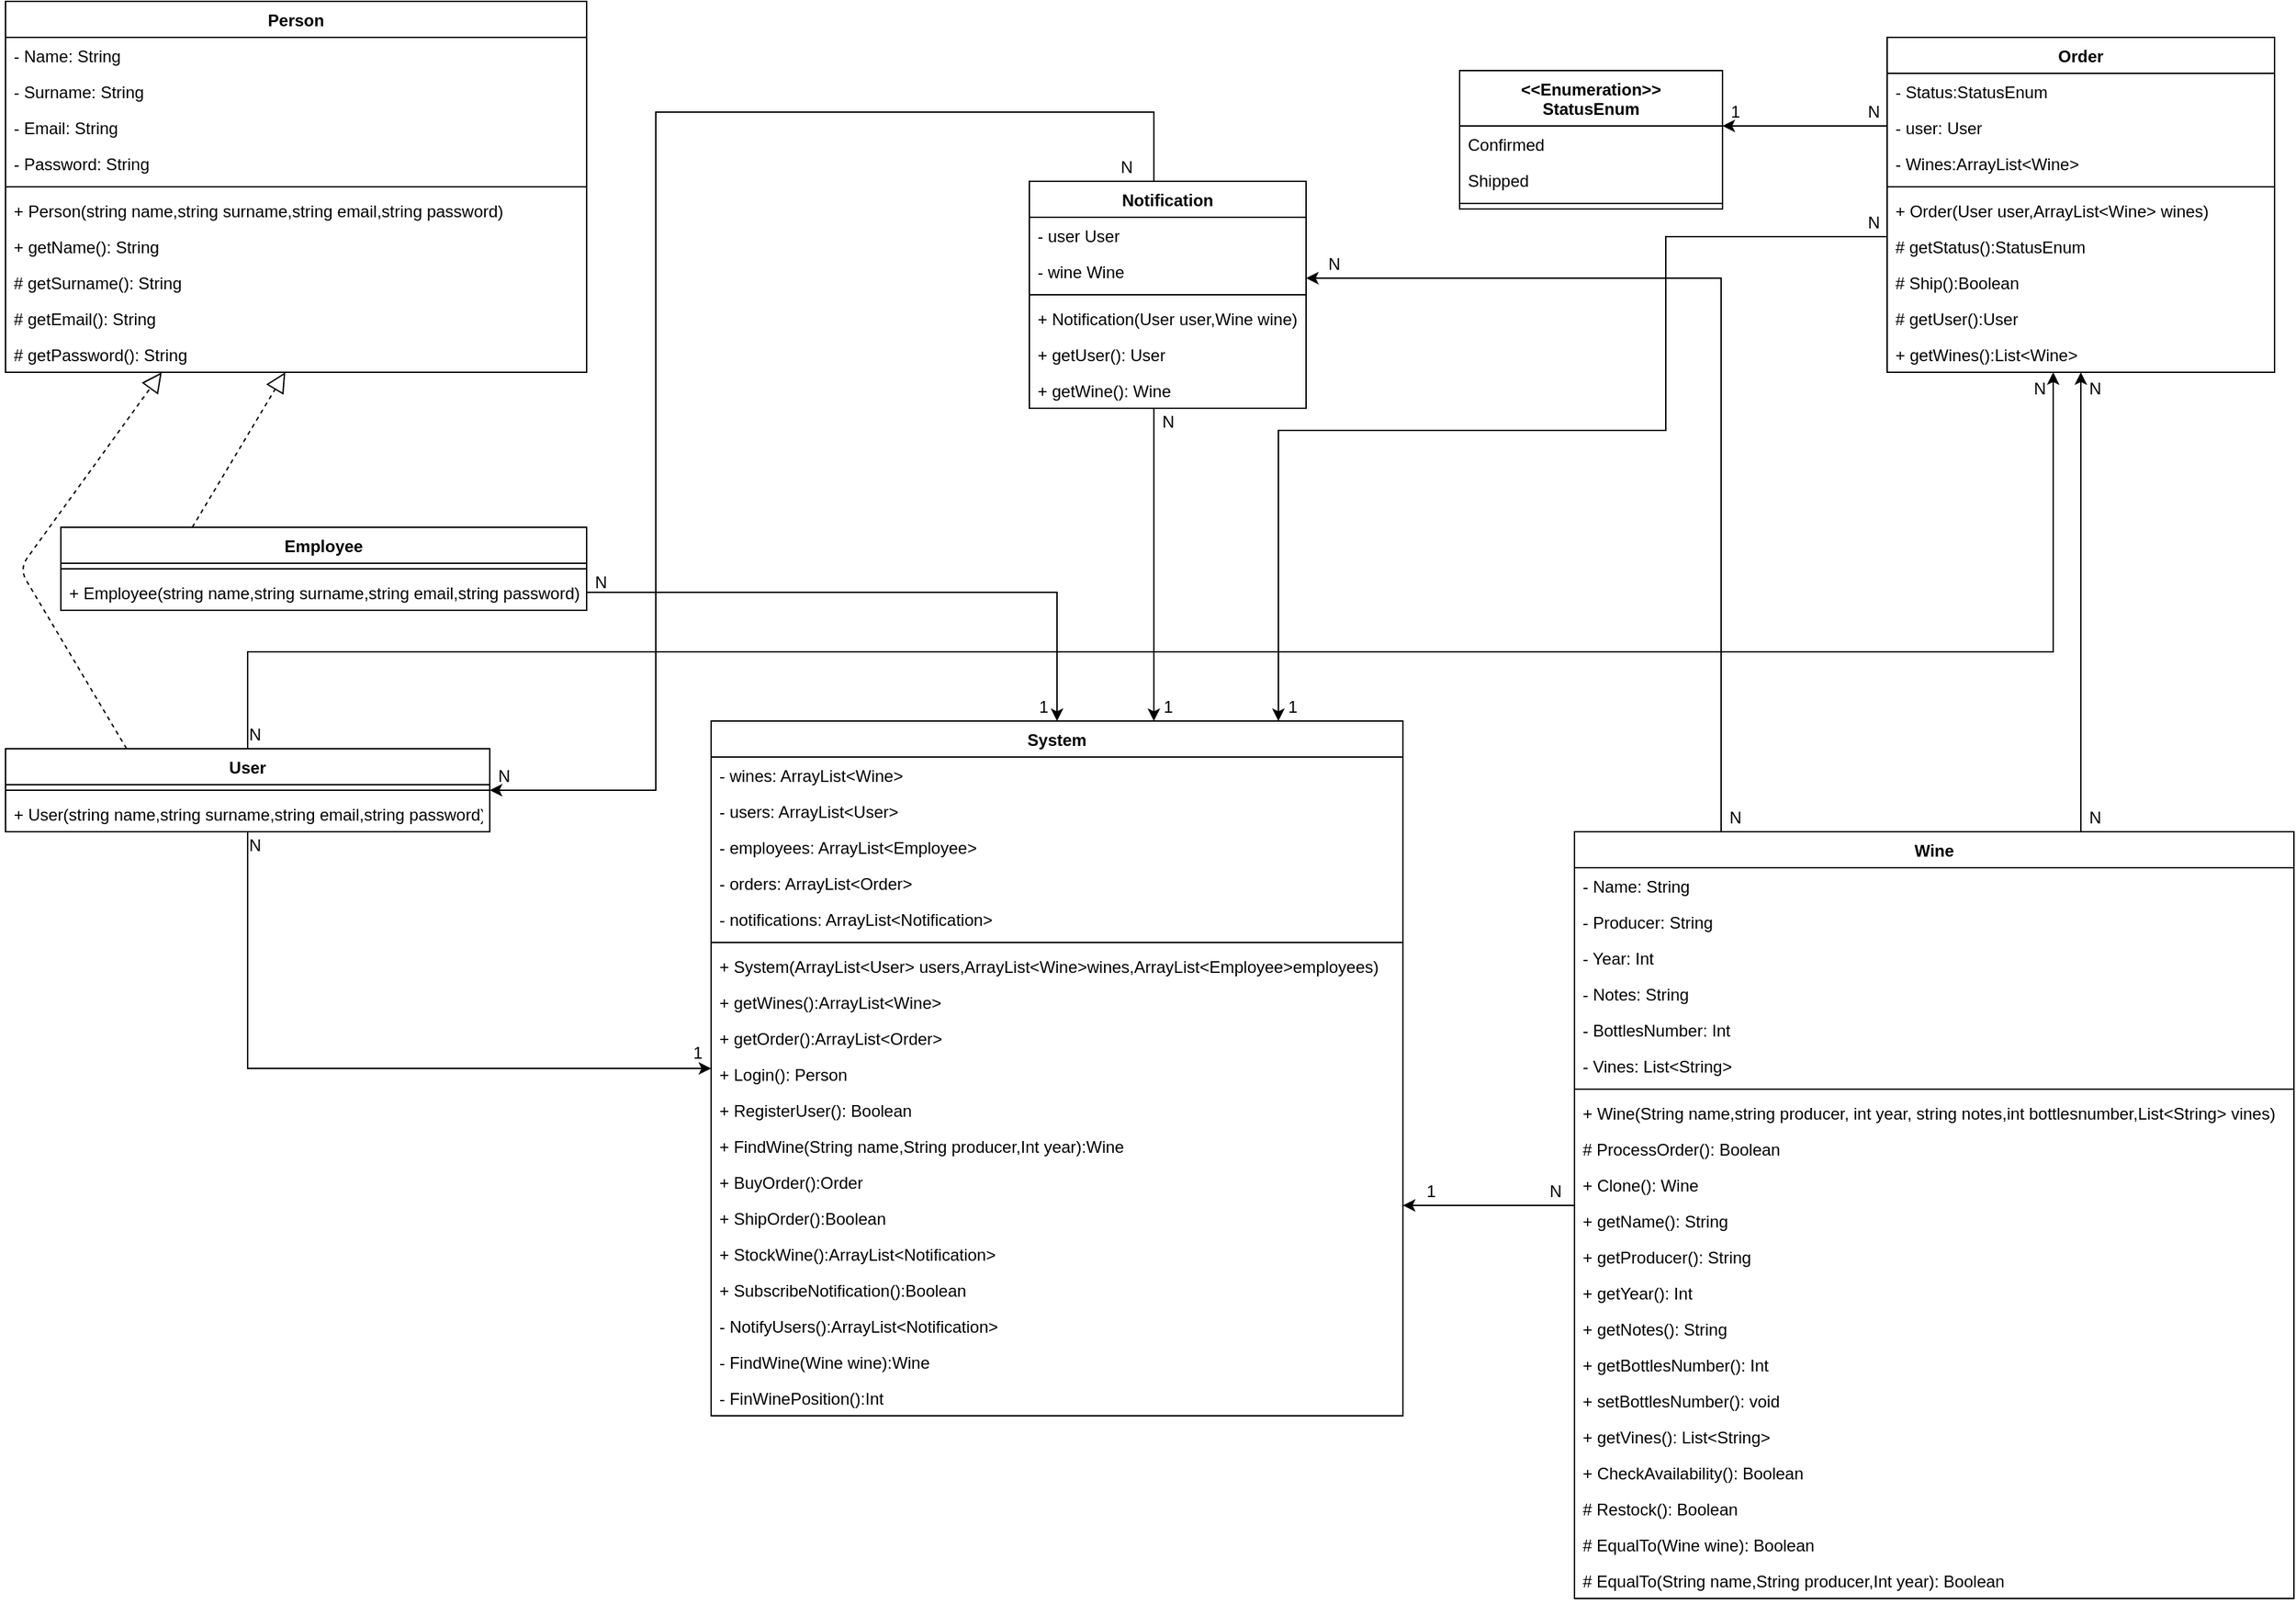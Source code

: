 <mxfile version="13.9.6" type="device"><diagram id="54xvhn4StIAnLU3MbYhx" name="Page-1"><mxGraphModel dx="2489" dy="705" grid="1" gridSize="10" guides="1" tooltips="1" connect="1" arrows="1" fold="1" page="1" pageScale="1" pageWidth="827" pageHeight="1169" math="0" shadow="0"><root><mxCell id="0"/><mxCell id="1" parent="0"/><mxCell id="JAXb-ejdpv2gTEnfXzWr-1" value="Person" style="swimlane;fontStyle=1;align=center;verticalAlign=top;childLayout=stackLayout;horizontal=1;startSize=26;horizontalStack=0;resizeParent=1;resizeParentMax=0;resizeLast=0;collapsible=1;marginBottom=0;" parent="1" vertex="1"><mxGeometry width="420" height="268" as="geometry"><mxRectangle width="70" height="26" as="alternateBounds"/></mxGeometry></mxCell><mxCell id="JAXb-ejdpv2gTEnfXzWr-2" value="- Name: String&#10;" style="text;strokeColor=none;fillColor=none;align=left;verticalAlign=top;spacingLeft=4;spacingRight=4;overflow=hidden;rotatable=0;points=[[0,0.5],[1,0.5]];portConstraint=eastwest;" parent="JAXb-ejdpv2gTEnfXzWr-1" vertex="1"><mxGeometry y="26" width="420" height="26" as="geometry"/></mxCell><mxCell id="JAXb-ejdpv2gTEnfXzWr-5" value="- Surname: String&#10;" style="text;strokeColor=none;fillColor=none;align=left;verticalAlign=top;spacingLeft=4;spacingRight=4;overflow=hidden;rotatable=0;points=[[0,0.5],[1,0.5]];portConstraint=eastwest;" parent="JAXb-ejdpv2gTEnfXzWr-1" vertex="1"><mxGeometry y="52" width="420" height="26" as="geometry"/></mxCell><mxCell id="JAXb-ejdpv2gTEnfXzWr-6" value="- Email: String&#10;" style="text;strokeColor=none;fillColor=none;align=left;verticalAlign=top;spacingLeft=4;spacingRight=4;overflow=hidden;rotatable=0;points=[[0,0.5],[1,0.5]];portConstraint=eastwest;" parent="JAXb-ejdpv2gTEnfXzWr-1" vertex="1"><mxGeometry y="78" width="420" height="26" as="geometry"/></mxCell><mxCell id="JAXb-ejdpv2gTEnfXzWr-7" value="- Password: String&#10;" style="text;strokeColor=none;fillColor=none;align=left;verticalAlign=top;spacingLeft=4;spacingRight=4;overflow=hidden;rotatable=0;points=[[0,0.5],[1,0.5]];portConstraint=eastwest;" parent="JAXb-ejdpv2gTEnfXzWr-1" vertex="1"><mxGeometry y="104" width="420" height="26" as="geometry"/></mxCell><mxCell id="JAXb-ejdpv2gTEnfXzWr-3" value="" style="line;strokeWidth=1;fillColor=none;align=left;verticalAlign=middle;spacingTop=-1;spacingLeft=3;spacingRight=3;rotatable=0;labelPosition=right;points=[];portConstraint=eastwest;" parent="JAXb-ejdpv2gTEnfXzWr-1" vertex="1"><mxGeometry y="130" width="420" height="8" as="geometry"/></mxCell><mxCell id="JAXb-ejdpv2gTEnfXzWr-4" value="+ Person(string name,string surname,string email,string password)" style="text;strokeColor=none;fillColor=none;align=left;verticalAlign=top;spacingLeft=4;spacingRight=4;overflow=hidden;rotatable=0;points=[[0,0.5],[1,0.5]];portConstraint=eastwest;" parent="JAXb-ejdpv2gTEnfXzWr-1" vertex="1"><mxGeometry y="138" width="420" height="26" as="geometry"/></mxCell><mxCell id="JAXb-ejdpv2gTEnfXzWr-9" value="+ getName(): String" style="text;strokeColor=none;fillColor=none;align=left;verticalAlign=top;spacingLeft=4;spacingRight=4;overflow=hidden;rotatable=0;points=[[0,0.5],[1,0.5]];portConstraint=eastwest;" parent="JAXb-ejdpv2gTEnfXzWr-1" vertex="1"><mxGeometry y="164" width="420" height="26" as="geometry"/></mxCell><mxCell id="JAXb-ejdpv2gTEnfXzWr-10" value="# getSurname(): String" style="text;strokeColor=none;fillColor=none;align=left;verticalAlign=top;spacingLeft=4;spacingRight=4;overflow=hidden;rotatable=0;points=[[0,0.5],[1,0.5]];portConstraint=eastwest;" parent="JAXb-ejdpv2gTEnfXzWr-1" vertex="1"><mxGeometry y="190" width="420" height="26" as="geometry"/></mxCell><mxCell id="JAXb-ejdpv2gTEnfXzWr-11" value="# getEmail(): String" style="text;strokeColor=none;fillColor=none;align=left;verticalAlign=top;spacingLeft=4;spacingRight=4;overflow=hidden;rotatable=0;points=[[0,0.5],[1,0.5]];portConstraint=eastwest;" parent="JAXb-ejdpv2gTEnfXzWr-1" vertex="1"><mxGeometry y="216" width="420" height="26" as="geometry"/></mxCell><mxCell id="JAXb-ejdpv2gTEnfXzWr-12" value="# getPassword(): String" style="text;strokeColor=none;fillColor=none;align=left;verticalAlign=top;spacingLeft=4;spacingRight=4;overflow=hidden;rotatable=0;points=[[0,0.5],[1,0.5]];portConstraint=eastwest;" parent="JAXb-ejdpv2gTEnfXzWr-1" vertex="1"><mxGeometry y="242" width="420" height="26" as="geometry"/></mxCell><mxCell id="JAXb-ejdpv2gTEnfXzWr-108" style="edgeStyle=orthogonalEdgeStyle;rounded=0;orthogonalLoop=1;jettySize=auto;html=1;" parent="1" source="JAXb-ejdpv2gTEnfXzWr-13" target="JAXb-ejdpv2gTEnfXzWr-83" edge="1"><mxGeometry relative="1" as="geometry"><Array as="points"><mxPoint x="175" y="470"/><mxPoint x="1480" y="470"/></Array></mxGeometry></mxCell><mxCell id="JAXb-ejdpv2gTEnfXzWr-19" value="Employee" style="swimlane;fontStyle=1;align=center;verticalAlign=top;childLayout=stackLayout;horizontal=1;startSize=26;horizontalStack=0;resizeParent=1;resizeParentMax=0;resizeLast=0;collapsible=1;marginBottom=0;" parent="1" vertex="1"><mxGeometry x="40" y="380" width="380" height="60" as="geometry"><mxRectangle y="260" width="90" height="26" as="alternateBounds"/></mxGeometry></mxCell><mxCell id="JAXb-ejdpv2gTEnfXzWr-21" value="" style="line;strokeWidth=1;fillColor=none;align=left;verticalAlign=middle;spacingTop=-1;spacingLeft=3;spacingRight=3;rotatable=0;labelPosition=right;points=[];portConstraint=eastwest;" parent="JAXb-ejdpv2gTEnfXzWr-19" vertex="1"><mxGeometry y="26" width="380" height="8" as="geometry"/></mxCell><mxCell id="JAXb-ejdpv2gTEnfXzWr-22" value="+ Employee(string name,string surname,string email,string password)" style="text;strokeColor=none;fillColor=none;align=left;verticalAlign=top;spacingLeft=4;spacingRight=4;overflow=hidden;rotatable=0;points=[[0,0.5],[1,0.5]];portConstraint=eastwest;" parent="JAXb-ejdpv2gTEnfXzWr-19" vertex="1"><mxGeometry y="34" width="380" height="26" as="geometry"/></mxCell><mxCell id="JAXb-ejdpv2gTEnfXzWr-100" style="edgeStyle=orthogonalEdgeStyle;rounded=0;orthogonalLoop=1;jettySize=auto;html=1;" parent="1" source="JAXb-ejdpv2gTEnfXzWr-25" target="JAXb-ejdpv2gTEnfXzWr-54" edge="1"><mxGeometry relative="1" as="geometry"><Array as="points"><mxPoint x="1030" y="870"/><mxPoint x="1030" y="870"/></Array></mxGeometry></mxCell><mxCell id="JAXb-ejdpv2gTEnfXzWr-110" style="edgeStyle=orthogonalEdgeStyle;rounded=0;orthogonalLoop=1;jettySize=auto;html=1;" parent="1" source="JAXb-ejdpv2gTEnfXzWr-25" target="JAXb-ejdpv2gTEnfXzWr-83" edge="1"><mxGeometry relative="1" as="geometry"><Array as="points"><mxPoint x="1500" y="550"/><mxPoint x="1500" y="550"/></Array></mxGeometry></mxCell><mxCell id="YywUX1AhmekSa7lv36sm-1" style="edgeStyle=orthogonalEdgeStyle;rounded=0;orthogonalLoop=1;jettySize=auto;html=1;" edge="1" parent="1" source="JAXb-ejdpv2gTEnfXzWr-25" target="JAXb-ejdpv2gTEnfXzWr-47"><mxGeometry relative="1" as="geometry"><Array as="points"><mxPoint x="1240" y="200"/></Array></mxGeometry></mxCell><mxCell id="JAXb-ejdpv2gTEnfXzWr-25" value="Wine" style="swimlane;fontStyle=1;align=center;verticalAlign=top;childLayout=stackLayout;horizontal=1;startSize=26;horizontalStack=0;resizeParent=1;resizeParentMax=0;resizeLast=0;collapsible=1;marginBottom=0;" parent="1" vertex="1"><mxGeometry x="1134" y="600" width="520" height="554" as="geometry"><mxRectangle x="1450" y="620" width="60" height="26" as="alternateBounds"/></mxGeometry></mxCell><mxCell id="JAXb-ejdpv2gTEnfXzWr-29" value="- Name: String" style="text;strokeColor=none;fillColor=none;align=left;verticalAlign=top;spacingLeft=4;spacingRight=4;overflow=hidden;rotatable=0;points=[[0,0.5],[1,0.5]];portConstraint=eastwest;" parent="JAXb-ejdpv2gTEnfXzWr-25" vertex="1"><mxGeometry y="26" width="520" height="26" as="geometry"/></mxCell><mxCell id="JAXb-ejdpv2gTEnfXzWr-30" value="- Producer: String" style="text;strokeColor=none;fillColor=none;align=left;verticalAlign=top;spacingLeft=4;spacingRight=4;overflow=hidden;rotatable=0;points=[[0,0.5],[1,0.5]];portConstraint=eastwest;" parent="JAXb-ejdpv2gTEnfXzWr-25" vertex="1"><mxGeometry y="52" width="520" height="26" as="geometry"/></mxCell><mxCell id="JAXb-ejdpv2gTEnfXzWr-26" value="- Year: Int" style="text;strokeColor=none;fillColor=none;align=left;verticalAlign=top;spacingLeft=4;spacingRight=4;overflow=hidden;rotatable=0;points=[[0,0.5],[1,0.5]];portConstraint=eastwest;" parent="JAXb-ejdpv2gTEnfXzWr-25" vertex="1"><mxGeometry y="78" width="520" height="26" as="geometry"/></mxCell><mxCell id="JAXb-ejdpv2gTEnfXzWr-31" value="- Notes: String" style="text;strokeColor=none;fillColor=none;align=left;verticalAlign=top;spacingLeft=4;spacingRight=4;overflow=hidden;rotatable=0;points=[[0,0.5],[1,0.5]];portConstraint=eastwest;" parent="JAXb-ejdpv2gTEnfXzWr-25" vertex="1"><mxGeometry y="104" width="520" height="26" as="geometry"/></mxCell><mxCell id="JAXb-ejdpv2gTEnfXzWr-32" value="- BottlesNumber: Int" style="text;strokeColor=none;fillColor=none;align=left;verticalAlign=top;spacingLeft=4;spacingRight=4;overflow=hidden;rotatable=0;points=[[0,0.5],[1,0.5]];portConstraint=eastwest;" parent="JAXb-ejdpv2gTEnfXzWr-25" vertex="1"><mxGeometry y="130" width="520" height="26" as="geometry"/></mxCell><mxCell id="JAXb-ejdpv2gTEnfXzWr-33" value="- Vines: List&lt;String&gt;" style="text;strokeColor=none;fillColor=none;align=left;verticalAlign=top;spacingLeft=4;spacingRight=4;overflow=hidden;rotatable=0;points=[[0,0.5],[1,0.5]];portConstraint=eastwest;" parent="JAXb-ejdpv2gTEnfXzWr-25" vertex="1"><mxGeometry y="156" width="520" height="26" as="geometry"/></mxCell><mxCell id="JAXb-ejdpv2gTEnfXzWr-27" value="" style="line;strokeWidth=1;fillColor=none;align=left;verticalAlign=middle;spacingTop=-1;spacingLeft=3;spacingRight=3;rotatable=0;labelPosition=right;points=[];portConstraint=eastwest;" parent="JAXb-ejdpv2gTEnfXzWr-25" vertex="1"><mxGeometry y="182" width="520" height="8" as="geometry"/></mxCell><mxCell id="JAXb-ejdpv2gTEnfXzWr-28" value="+ Wine(String name,string producer, int year, string notes,int bottlesnumber,List&lt;String&gt; vines)" style="text;strokeColor=none;fillColor=none;align=left;verticalAlign=top;spacingLeft=4;spacingRight=4;overflow=hidden;rotatable=0;points=[[0,0.5],[1,0.5]];portConstraint=eastwest;" parent="JAXb-ejdpv2gTEnfXzWr-25" vertex="1"><mxGeometry y="190" width="520" height="26" as="geometry"/></mxCell><mxCell id="JAXb-ejdpv2gTEnfXzWr-34" value="# ProcessOrder(): Boolean&#10;" style="text;strokeColor=none;fillColor=none;align=left;verticalAlign=top;spacingLeft=4;spacingRight=4;overflow=hidden;rotatable=0;points=[[0,0.5],[1,0.5]];portConstraint=eastwest;" parent="JAXb-ejdpv2gTEnfXzWr-25" vertex="1"><mxGeometry y="216" width="520" height="26" as="geometry"/></mxCell><mxCell id="JAXb-ejdpv2gTEnfXzWr-35" value="+ Clone(): Wine" style="text;strokeColor=none;fillColor=none;align=left;verticalAlign=top;spacingLeft=4;spacingRight=4;overflow=hidden;rotatable=0;points=[[0,0.5],[1,0.5]];portConstraint=eastwest;" parent="JAXb-ejdpv2gTEnfXzWr-25" vertex="1"><mxGeometry y="242" width="520" height="26" as="geometry"/></mxCell><mxCell id="JAXb-ejdpv2gTEnfXzWr-36" value="+ getName(): String" style="text;strokeColor=none;fillColor=none;align=left;verticalAlign=top;spacingLeft=4;spacingRight=4;overflow=hidden;rotatable=0;points=[[0,0.5],[1,0.5]];portConstraint=eastwest;" parent="JAXb-ejdpv2gTEnfXzWr-25" vertex="1"><mxGeometry y="268" width="520" height="26" as="geometry"/></mxCell><mxCell id="JAXb-ejdpv2gTEnfXzWr-37" value="+ getProducer(): String" style="text;strokeColor=none;fillColor=none;align=left;verticalAlign=top;spacingLeft=4;spacingRight=4;overflow=hidden;rotatable=0;points=[[0,0.5],[1,0.5]];portConstraint=eastwest;" parent="JAXb-ejdpv2gTEnfXzWr-25" vertex="1"><mxGeometry y="294" width="520" height="26" as="geometry"/></mxCell><mxCell id="JAXb-ejdpv2gTEnfXzWr-38" value="+ getYear(): Int" style="text;strokeColor=none;fillColor=none;align=left;verticalAlign=top;spacingLeft=4;spacingRight=4;overflow=hidden;rotatable=0;points=[[0,0.5],[1,0.5]];portConstraint=eastwest;" parent="JAXb-ejdpv2gTEnfXzWr-25" vertex="1"><mxGeometry y="320" width="520" height="26" as="geometry"/></mxCell><mxCell id="JAXb-ejdpv2gTEnfXzWr-39" value="+ getNotes(): String" style="text;strokeColor=none;fillColor=none;align=left;verticalAlign=top;spacingLeft=4;spacingRight=4;overflow=hidden;rotatable=0;points=[[0,0.5],[1,0.5]];portConstraint=eastwest;" parent="JAXb-ejdpv2gTEnfXzWr-25" vertex="1"><mxGeometry y="346" width="520" height="26" as="geometry"/></mxCell><mxCell id="JAXb-ejdpv2gTEnfXzWr-40" value="+ getBottlesNumber(): Int" style="text;strokeColor=none;fillColor=none;align=left;verticalAlign=top;spacingLeft=4;spacingRight=4;overflow=hidden;rotatable=0;points=[[0,0.5],[1,0.5]];portConstraint=eastwest;" parent="JAXb-ejdpv2gTEnfXzWr-25" vertex="1"><mxGeometry y="372" width="520" height="26" as="geometry"/></mxCell><mxCell id="JAXb-ejdpv2gTEnfXzWr-41" value="+ setBottlesNumber(): void" style="text;strokeColor=none;fillColor=none;align=left;verticalAlign=top;spacingLeft=4;spacingRight=4;overflow=hidden;rotatable=0;points=[[0,0.5],[1,0.5]];portConstraint=eastwest;" parent="JAXb-ejdpv2gTEnfXzWr-25" vertex="1"><mxGeometry y="398" width="520" height="26" as="geometry"/></mxCell><mxCell id="JAXb-ejdpv2gTEnfXzWr-42" value="+ getVines(): List&lt;String&gt;" style="text;strokeColor=none;fillColor=none;align=left;verticalAlign=top;spacingLeft=4;spacingRight=4;overflow=hidden;rotatable=0;points=[[0,0.5],[1,0.5]];portConstraint=eastwest;" parent="JAXb-ejdpv2gTEnfXzWr-25" vertex="1"><mxGeometry y="424" width="520" height="26" as="geometry"/></mxCell><mxCell id="JAXb-ejdpv2gTEnfXzWr-43" value="+ CheckAvailability(): Boolean" style="text;strokeColor=none;fillColor=none;align=left;verticalAlign=top;spacingLeft=4;spacingRight=4;overflow=hidden;rotatable=0;points=[[0,0.5],[1,0.5]];portConstraint=eastwest;" parent="JAXb-ejdpv2gTEnfXzWr-25" vertex="1"><mxGeometry y="450" width="520" height="26" as="geometry"/></mxCell><mxCell id="JAXb-ejdpv2gTEnfXzWr-44" value="# Restock(): Boolean" style="text;strokeColor=none;fillColor=none;align=left;verticalAlign=top;spacingLeft=4;spacingRight=4;overflow=hidden;rotatable=0;points=[[0,0.5],[1,0.5]];portConstraint=eastwest;" parent="JAXb-ejdpv2gTEnfXzWr-25" vertex="1"><mxGeometry y="476" width="520" height="26" as="geometry"/></mxCell><mxCell id="JAXb-ejdpv2gTEnfXzWr-45" value="# EqualTo(Wine wine): Boolean" style="text;strokeColor=none;fillColor=none;align=left;verticalAlign=top;spacingLeft=4;spacingRight=4;overflow=hidden;rotatable=0;points=[[0,0.5],[1,0.5]];portConstraint=eastwest;" parent="JAXb-ejdpv2gTEnfXzWr-25" vertex="1"><mxGeometry y="502" width="520" height="26" as="geometry"/></mxCell><mxCell id="JAXb-ejdpv2gTEnfXzWr-46" value="# EqualTo(String name,String producer,Int year): Boolean" style="text;strokeColor=none;fillColor=none;align=left;verticalAlign=top;spacingLeft=4;spacingRight=4;overflow=hidden;rotatable=0;points=[[0,0.5],[1,0.5]];portConstraint=eastwest;" parent="JAXb-ejdpv2gTEnfXzWr-25" vertex="1"><mxGeometry y="528" width="520" height="26" as="geometry"/></mxCell><mxCell id="JAXb-ejdpv2gTEnfXzWr-101" style="edgeStyle=orthogonalEdgeStyle;rounded=0;orthogonalLoop=1;jettySize=auto;html=1;exitX=0.5;exitY=0;exitDx=0;exitDy=0;" parent="1" source="JAXb-ejdpv2gTEnfXzWr-47" target="JAXb-ejdpv2gTEnfXzWr-13" edge="1"><mxGeometry relative="1" as="geometry"><mxPoint x="110" y="460" as="targetPoint"/><Array as="points"><mxPoint x="830" y="130"/><mxPoint x="830" y="80"/><mxPoint x="470" y="80"/><mxPoint x="470" y="570"/></Array></mxGeometry></mxCell><mxCell id="JAXb-ejdpv2gTEnfXzWr-107" style="edgeStyle=orthogonalEdgeStyle;rounded=0;orthogonalLoop=1;jettySize=auto;html=1;" parent="1" source="JAXb-ejdpv2gTEnfXzWr-47" target="JAXb-ejdpv2gTEnfXzWr-54" edge="1"><mxGeometry relative="1" as="geometry"><Array as="points"><mxPoint x="830" y="350"/><mxPoint x="830" y="350"/></Array></mxGeometry></mxCell><mxCell id="JAXb-ejdpv2gTEnfXzWr-47" value="Notification" style="swimlane;fontStyle=1;align=center;verticalAlign=top;childLayout=stackLayout;horizontal=1;startSize=26;horizontalStack=0;resizeParent=1;resizeParentMax=0;resizeLast=0;collapsible=1;marginBottom=0;" parent="1" vertex="1"><mxGeometry x="740" y="130" width="200" height="164" as="geometry"><mxRectangle x="580" y="80" width="100" height="26" as="alternateBounds"/></mxGeometry></mxCell><mxCell id="JAXb-ejdpv2gTEnfXzWr-48" value="- user User" style="text;strokeColor=none;fillColor=none;align=left;verticalAlign=top;spacingLeft=4;spacingRight=4;overflow=hidden;rotatable=0;points=[[0,0.5],[1,0.5]];portConstraint=eastwest;" parent="JAXb-ejdpv2gTEnfXzWr-47" vertex="1"><mxGeometry y="26" width="200" height="26" as="geometry"/></mxCell><mxCell id="JAXb-ejdpv2gTEnfXzWr-51" value="- wine Wine" style="text;strokeColor=none;fillColor=none;align=left;verticalAlign=top;spacingLeft=4;spacingRight=4;overflow=hidden;rotatable=0;points=[[0,0.5],[1,0.5]];portConstraint=eastwest;" parent="JAXb-ejdpv2gTEnfXzWr-47" vertex="1"><mxGeometry y="52" width="200" height="26" as="geometry"/></mxCell><mxCell id="JAXb-ejdpv2gTEnfXzWr-49" value="" style="line;strokeWidth=1;fillColor=none;align=left;verticalAlign=middle;spacingTop=-1;spacingLeft=3;spacingRight=3;rotatable=0;labelPosition=right;points=[];portConstraint=eastwest;" parent="JAXb-ejdpv2gTEnfXzWr-47" vertex="1"><mxGeometry y="78" width="200" height="8" as="geometry"/></mxCell><mxCell id="JAXb-ejdpv2gTEnfXzWr-50" value="+ Notification(User user,Wine wine)" style="text;strokeColor=none;fillColor=none;align=left;verticalAlign=top;spacingLeft=4;spacingRight=4;overflow=hidden;rotatable=0;points=[[0,0.5],[1,0.5]];portConstraint=eastwest;" parent="JAXb-ejdpv2gTEnfXzWr-47" vertex="1"><mxGeometry y="86" width="200" height="26" as="geometry"/></mxCell><mxCell id="JAXb-ejdpv2gTEnfXzWr-52" value="+ getUser(): User" style="text;strokeColor=none;fillColor=none;align=left;verticalAlign=top;spacingLeft=4;spacingRight=4;overflow=hidden;rotatable=0;points=[[0,0.5],[1,0.5]];portConstraint=eastwest;" parent="JAXb-ejdpv2gTEnfXzWr-47" vertex="1"><mxGeometry y="112" width="200" height="26" as="geometry"/></mxCell><mxCell id="JAXb-ejdpv2gTEnfXzWr-53" value="+ getWine(): Wine" style="text;strokeColor=none;fillColor=none;align=left;verticalAlign=top;spacingLeft=4;spacingRight=4;overflow=hidden;rotatable=0;points=[[0,0.5],[1,0.5]];portConstraint=eastwest;" parent="JAXb-ejdpv2gTEnfXzWr-47" vertex="1"><mxGeometry y="138" width="200" height="26" as="geometry"/></mxCell><mxCell id="JAXb-ejdpv2gTEnfXzWr-54" value="System" style="swimlane;fontStyle=1;align=center;verticalAlign=top;childLayout=stackLayout;horizontal=1;startSize=26;horizontalStack=0;resizeParent=1;resizeParentMax=0;resizeLast=0;collapsible=1;marginBottom=0;" parent="1" vertex="1"><mxGeometry x="510" y="520" width="500" height="502" as="geometry"><mxRectangle x="640" y="440" width="80" height="26" as="alternateBounds"/></mxGeometry></mxCell><mxCell id="JAXb-ejdpv2gTEnfXzWr-55" value="- wines: ArrayList&lt;Wine&gt;" style="text;strokeColor=none;fillColor=none;align=left;verticalAlign=top;spacingLeft=4;spacingRight=4;overflow=hidden;rotatable=0;points=[[0,0.5],[1,0.5]];portConstraint=eastwest;" parent="JAXb-ejdpv2gTEnfXzWr-54" vertex="1"><mxGeometry y="26" width="500" height="26" as="geometry"/></mxCell><mxCell id="JAXb-ejdpv2gTEnfXzWr-68" value="- users: ArrayList&lt;User&gt;" style="text;strokeColor=none;fillColor=none;align=left;verticalAlign=top;spacingLeft=4;spacingRight=4;overflow=hidden;rotatable=0;points=[[0,0.5],[1,0.5]];portConstraint=eastwest;" parent="JAXb-ejdpv2gTEnfXzWr-54" vertex="1"><mxGeometry y="52" width="500" height="26" as="geometry"/></mxCell><mxCell id="JAXb-ejdpv2gTEnfXzWr-58" value="- employees: ArrayList&lt;Employee&gt;" style="text;strokeColor=none;fillColor=none;align=left;verticalAlign=top;spacingLeft=4;spacingRight=4;overflow=hidden;rotatable=0;points=[[0,0.5],[1,0.5]];portConstraint=eastwest;" parent="JAXb-ejdpv2gTEnfXzWr-54" vertex="1"><mxGeometry y="78" width="500" height="26" as="geometry"/></mxCell><mxCell id="JAXb-ejdpv2gTEnfXzWr-69" value="- orders: ArrayList&lt;Order&gt;" style="text;strokeColor=none;fillColor=none;align=left;verticalAlign=top;spacingLeft=4;spacingRight=4;overflow=hidden;rotatable=0;points=[[0,0.5],[1,0.5]];portConstraint=eastwest;" parent="JAXb-ejdpv2gTEnfXzWr-54" vertex="1"><mxGeometry y="104" width="500" height="26" as="geometry"/></mxCell><mxCell id="JAXb-ejdpv2gTEnfXzWr-70" value="- notifications: ArrayList&lt;Notification&gt;" style="text;strokeColor=none;fillColor=none;align=left;verticalAlign=top;spacingLeft=4;spacingRight=4;overflow=hidden;rotatable=0;points=[[0,0.5],[1,0.5]];portConstraint=eastwest;" parent="JAXb-ejdpv2gTEnfXzWr-54" vertex="1"><mxGeometry y="130" width="500" height="26" as="geometry"/></mxCell><mxCell id="JAXb-ejdpv2gTEnfXzWr-56" value="" style="line;strokeWidth=1;fillColor=none;align=left;verticalAlign=middle;spacingTop=-1;spacingLeft=3;spacingRight=3;rotatable=0;labelPosition=right;points=[];portConstraint=eastwest;" parent="JAXb-ejdpv2gTEnfXzWr-54" vertex="1"><mxGeometry y="156" width="500" height="8" as="geometry"/></mxCell><mxCell id="JAXb-ejdpv2gTEnfXzWr-57" value="+ System(ArrayList&lt;User&gt; users,ArrayList&lt;Wine&gt;wines,ArrayList&lt;Employee&gt;employees)" style="text;strokeColor=none;fillColor=none;align=left;verticalAlign=top;spacingLeft=4;spacingRight=4;overflow=hidden;rotatable=0;points=[[0,0.5],[1,0.5]];portConstraint=eastwest;" parent="JAXb-ejdpv2gTEnfXzWr-54" vertex="1"><mxGeometry y="164" width="500" height="26" as="geometry"/></mxCell><mxCell id="JAXb-ejdpv2gTEnfXzWr-71" value="+ getWines():ArrayList&lt;Wine&gt;" style="text;strokeColor=none;fillColor=none;align=left;verticalAlign=top;spacingLeft=4;spacingRight=4;overflow=hidden;rotatable=0;points=[[0,0.5],[1,0.5]];portConstraint=eastwest;" parent="JAXb-ejdpv2gTEnfXzWr-54" vertex="1"><mxGeometry y="190" width="500" height="26" as="geometry"/></mxCell><mxCell id="JAXb-ejdpv2gTEnfXzWr-72" value="+ getOrder():ArrayList&lt;Order&gt;" style="text;strokeColor=none;fillColor=none;align=left;verticalAlign=top;spacingLeft=4;spacingRight=4;overflow=hidden;rotatable=0;points=[[0,0.5],[1,0.5]];portConstraint=eastwest;" parent="JAXb-ejdpv2gTEnfXzWr-54" vertex="1"><mxGeometry y="216" width="500" height="26" as="geometry"/></mxCell><mxCell id="JAXb-ejdpv2gTEnfXzWr-73" value="+ Login(): Person" style="text;strokeColor=none;fillColor=none;align=left;verticalAlign=top;spacingLeft=4;spacingRight=4;overflow=hidden;rotatable=0;points=[[0,0.5],[1,0.5]];portConstraint=eastwest;" parent="JAXb-ejdpv2gTEnfXzWr-54" vertex="1"><mxGeometry y="242" width="500" height="26" as="geometry"/></mxCell><mxCell id="JAXb-ejdpv2gTEnfXzWr-74" value="+ RegisterUser(): Boolean" style="text;strokeColor=none;fillColor=none;align=left;verticalAlign=top;spacingLeft=4;spacingRight=4;overflow=hidden;rotatable=0;points=[[0,0.5],[1,0.5]];portConstraint=eastwest;" parent="JAXb-ejdpv2gTEnfXzWr-54" vertex="1"><mxGeometry y="268" width="500" height="26" as="geometry"/></mxCell><mxCell id="JAXb-ejdpv2gTEnfXzWr-75" value="+ FindWine(String name,String producer,Int year):Wine" style="text;strokeColor=none;fillColor=none;align=left;verticalAlign=top;spacingLeft=4;spacingRight=4;overflow=hidden;rotatable=0;points=[[0,0.5],[1,0.5]];portConstraint=eastwest;" parent="JAXb-ejdpv2gTEnfXzWr-54" vertex="1"><mxGeometry y="294" width="500" height="26" as="geometry"/></mxCell><mxCell id="JAXb-ejdpv2gTEnfXzWr-76" value="+ BuyOrder():Order" style="text;strokeColor=none;fillColor=none;align=left;verticalAlign=top;spacingLeft=4;spacingRight=4;overflow=hidden;rotatable=0;points=[[0,0.5],[1,0.5]];portConstraint=eastwest;" parent="JAXb-ejdpv2gTEnfXzWr-54" vertex="1"><mxGeometry y="320" width="500" height="26" as="geometry"/></mxCell><mxCell id="JAXb-ejdpv2gTEnfXzWr-77" value="+ ShipOrder():Boolean" style="text;strokeColor=none;fillColor=none;align=left;verticalAlign=top;spacingLeft=4;spacingRight=4;overflow=hidden;rotatable=0;points=[[0,0.5],[1,0.5]];portConstraint=eastwest;" parent="JAXb-ejdpv2gTEnfXzWr-54" vertex="1"><mxGeometry y="346" width="500" height="26" as="geometry"/></mxCell><mxCell id="JAXb-ejdpv2gTEnfXzWr-78" value="+ StockWine():ArrayList&lt;Notification&gt;" style="text;strokeColor=none;fillColor=none;align=left;verticalAlign=top;spacingLeft=4;spacingRight=4;overflow=hidden;rotatable=0;points=[[0,0.5],[1,0.5]];portConstraint=eastwest;" parent="JAXb-ejdpv2gTEnfXzWr-54" vertex="1"><mxGeometry y="372" width="500" height="26" as="geometry"/></mxCell><mxCell id="JAXb-ejdpv2gTEnfXzWr-79" value="+ SubscribeNotification():Boolean" style="text;strokeColor=none;fillColor=none;align=left;verticalAlign=top;spacingLeft=4;spacingRight=4;overflow=hidden;rotatable=0;points=[[0,0.5],[1,0.5]];portConstraint=eastwest;" parent="JAXb-ejdpv2gTEnfXzWr-54" vertex="1"><mxGeometry y="398" width="500" height="26" as="geometry"/></mxCell><mxCell id="JAXb-ejdpv2gTEnfXzWr-80" value="- NotifyUsers():ArrayList&lt;Notification&gt;" style="text;strokeColor=none;fillColor=none;align=left;verticalAlign=top;spacingLeft=4;spacingRight=4;overflow=hidden;rotatable=0;points=[[0,0.5],[1,0.5]];portConstraint=eastwest;" parent="JAXb-ejdpv2gTEnfXzWr-54" vertex="1"><mxGeometry y="424" width="500" height="26" as="geometry"/></mxCell><mxCell id="JAXb-ejdpv2gTEnfXzWr-81" value="- FindWine(Wine wine):Wine" style="text;strokeColor=none;fillColor=none;align=left;verticalAlign=top;spacingLeft=4;spacingRight=4;overflow=hidden;rotatable=0;points=[[0,0.5],[1,0.5]];portConstraint=eastwest;" parent="JAXb-ejdpv2gTEnfXzWr-54" vertex="1"><mxGeometry y="450" width="500" height="26" as="geometry"/></mxCell><mxCell id="JAXb-ejdpv2gTEnfXzWr-82" value="- FinWinePosition():Int" style="text;strokeColor=none;fillColor=none;align=left;verticalAlign=top;spacingLeft=4;spacingRight=4;overflow=hidden;rotatable=0;points=[[0,0.5],[1,0.5]];portConstraint=eastwest;" parent="JAXb-ejdpv2gTEnfXzWr-54" vertex="1"><mxGeometry y="476" width="500" height="26" as="geometry"/></mxCell><mxCell id="JAXb-ejdpv2gTEnfXzWr-59" value="&lt;&lt;Enumeration&gt;&gt;&#10;StatusEnum" style="swimlane;fontStyle=1;align=center;verticalAlign=top;childLayout=stackLayout;horizontal=1;startSize=40;horizontalStack=0;resizeParent=1;resizeParentMax=0;resizeLast=0;collapsible=1;marginBottom=0;" parent="1" vertex="1"><mxGeometry x="1051" y="50" width="190" height="100" as="geometry"><mxRectangle x="1140" y="360" width="130" height="40" as="alternateBounds"/></mxGeometry></mxCell><mxCell id="JAXb-ejdpv2gTEnfXzWr-62" value="Confirmed" style="text;strokeColor=none;fillColor=none;align=left;verticalAlign=top;spacingLeft=4;spacingRight=4;overflow=hidden;rotatable=0;points=[[0,0.5],[1,0.5]];portConstraint=eastwest;" parent="JAXb-ejdpv2gTEnfXzWr-59" vertex="1"><mxGeometry y="40" width="190" height="26" as="geometry"/></mxCell><mxCell id="JAXb-ejdpv2gTEnfXzWr-63" value="Shipped" style="text;strokeColor=none;fillColor=none;align=left;verticalAlign=top;spacingLeft=4;spacingRight=4;overflow=hidden;rotatable=0;points=[[0,0.5],[1,0.5]];portConstraint=eastwest;" parent="JAXb-ejdpv2gTEnfXzWr-59" vertex="1"><mxGeometry y="66" width="190" height="26" as="geometry"/></mxCell><mxCell id="JAXb-ejdpv2gTEnfXzWr-61" value="" style="line;strokeWidth=1;fillColor=none;align=left;verticalAlign=middle;spacingTop=-1;spacingLeft=3;spacingRight=3;rotatable=0;labelPosition=right;points=[];portConstraint=eastwest;" parent="JAXb-ejdpv2gTEnfXzWr-59" vertex="1"><mxGeometry y="92" width="190" height="8" as="geometry"/></mxCell><mxCell id="JAXb-ejdpv2gTEnfXzWr-106" style="edgeStyle=orthogonalEdgeStyle;rounded=0;orthogonalLoop=1;jettySize=auto;html=1;" parent="1" source="JAXb-ejdpv2gTEnfXzWr-83" target="JAXb-ejdpv2gTEnfXzWr-54" edge="1"><mxGeometry relative="1" as="geometry"><Array as="points"><mxPoint x="1200" y="170"/><mxPoint x="1200" y="310"/><mxPoint x="920" y="310"/></Array></mxGeometry></mxCell><mxCell id="JAXb-ejdpv2gTEnfXzWr-116" style="edgeStyle=orthogonalEdgeStyle;rounded=0;orthogonalLoop=1;jettySize=auto;html=1;" parent="1" source="JAXb-ejdpv2gTEnfXzWr-83" target="JAXb-ejdpv2gTEnfXzWr-59" edge="1"><mxGeometry relative="1" as="geometry"><Array as="points"><mxPoint x="1330" y="90"/><mxPoint x="1330" y="90"/></Array></mxGeometry></mxCell><mxCell id="JAXb-ejdpv2gTEnfXzWr-83" value="Order" style="swimlane;fontStyle=1;align=center;verticalAlign=top;childLayout=stackLayout;horizontal=1;startSize=26;horizontalStack=0;resizeParent=1;resizeParentMax=0;resizeLast=0;collapsible=1;marginBottom=0;" parent="1" vertex="1"><mxGeometry x="1360" y="26" width="280" height="242" as="geometry"><mxRectangle x="1440" y="26" width="70" height="26" as="alternateBounds"/></mxGeometry></mxCell><mxCell id="JAXb-ejdpv2gTEnfXzWr-84" value="- Status:StatusEnum" style="text;strokeColor=none;fillColor=none;align=left;verticalAlign=top;spacingLeft=4;spacingRight=4;overflow=hidden;rotatable=0;points=[[0,0.5],[1,0.5]];portConstraint=eastwest;" parent="JAXb-ejdpv2gTEnfXzWr-83" vertex="1"><mxGeometry y="26" width="280" height="26" as="geometry"/></mxCell><mxCell id="JAXb-ejdpv2gTEnfXzWr-87" value="- user: User" style="text;strokeColor=none;fillColor=none;align=left;verticalAlign=top;spacingLeft=4;spacingRight=4;overflow=hidden;rotatable=0;points=[[0,0.5],[1,0.5]];portConstraint=eastwest;" parent="JAXb-ejdpv2gTEnfXzWr-83" vertex="1"><mxGeometry y="52" width="280" height="26" as="geometry"/></mxCell><mxCell id="JAXb-ejdpv2gTEnfXzWr-88" value="- Wines:ArrayList&lt;Wine&gt;&#10;" style="text;strokeColor=none;fillColor=none;align=left;verticalAlign=top;spacingLeft=4;spacingRight=4;overflow=hidden;rotatable=0;points=[[0,0.5],[1,0.5]];portConstraint=eastwest;" parent="JAXb-ejdpv2gTEnfXzWr-83" vertex="1"><mxGeometry y="78" width="280" height="26" as="geometry"/></mxCell><mxCell id="JAXb-ejdpv2gTEnfXzWr-85" value="" style="line;strokeWidth=1;fillColor=none;align=left;verticalAlign=middle;spacingTop=-1;spacingLeft=3;spacingRight=3;rotatable=0;labelPosition=right;points=[];portConstraint=eastwest;" parent="JAXb-ejdpv2gTEnfXzWr-83" vertex="1"><mxGeometry y="104" width="280" height="8" as="geometry"/></mxCell><mxCell id="JAXb-ejdpv2gTEnfXzWr-86" value="+ Order(User user,ArrayList&lt;Wine&gt; wines)" style="text;strokeColor=none;fillColor=none;align=left;verticalAlign=top;spacingLeft=4;spacingRight=4;overflow=hidden;rotatable=0;points=[[0,0.5],[1,0.5]];portConstraint=eastwest;" parent="JAXb-ejdpv2gTEnfXzWr-83" vertex="1"><mxGeometry y="112" width="280" height="26" as="geometry"/></mxCell><mxCell id="JAXb-ejdpv2gTEnfXzWr-89" value="# getStatus():StatusEnum" style="text;strokeColor=none;fillColor=none;align=left;verticalAlign=top;spacingLeft=4;spacingRight=4;overflow=hidden;rotatable=0;points=[[0,0.5],[1,0.5]];portConstraint=eastwest;" parent="JAXb-ejdpv2gTEnfXzWr-83" vertex="1"><mxGeometry y="138" width="280" height="26" as="geometry"/></mxCell><mxCell id="JAXb-ejdpv2gTEnfXzWr-90" value="# Ship():Boolean" style="text;strokeColor=none;fillColor=none;align=left;verticalAlign=top;spacingLeft=4;spacingRight=4;overflow=hidden;rotatable=0;points=[[0,0.5],[1,0.5]];portConstraint=eastwest;" parent="JAXb-ejdpv2gTEnfXzWr-83" vertex="1"><mxGeometry y="164" width="280" height="26" as="geometry"/></mxCell><mxCell id="JAXb-ejdpv2gTEnfXzWr-91" value="# getUser():User" style="text;strokeColor=none;fillColor=none;align=left;verticalAlign=top;spacingLeft=4;spacingRight=4;overflow=hidden;rotatable=0;points=[[0,0.5],[1,0.5]];portConstraint=eastwest;" parent="JAXb-ejdpv2gTEnfXzWr-83" vertex="1"><mxGeometry y="190" width="280" height="26" as="geometry"/></mxCell><mxCell id="JAXb-ejdpv2gTEnfXzWr-92" value="+ getWines():List&lt;Wine&gt;" style="text;strokeColor=none;fillColor=none;align=left;verticalAlign=top;spacingLeft=4;spacingRight=4;overflow=hidden;rotatable=0;points=[[0,0.5],[1,0.5]];portConstraint=eastwest;" parent="JAXb-ejdpv2gTEnfXzWr-83" vertex="1"><mxGeometry y="216" width="280" height="26" as="geometry"/></mxCell><mxCell id="JAXb-ejdpv2gTEnfXzWr-115" style="edgeStyle=orthogonalEdgeStyle;rounded=0;orthogonalLoop=1;jettySize=auto;html=1;" parent="1" source="JAXb-ejdpv2gTEnfXzWr-13" target="JAXb-ejdpv2gTEnfXzWr-54" edge="1"><mxGeometry relative="1" as="geometry"><Array as="points"><mxPoint x="175" y="771"/></Array></mxGeometry></mxCell><mxCell id="JAXb-ejdpv2gTEnfXzWr-13" value="User" style="swimlane;fontStyle=1;align=center;verticalAlign=top;childLayout=stackLayout;horizontal=1;startSize=26;horizontalStack=0;resizeParent=1;resizeParentMax=0;resizeLast=0;collapsible=1;marginBottom=0;" parent="1" vertex="1"><mxGeometry y="540" width="350" height="60" as="geometry"><mxRectangle y="330" width="60" height="26" as="alternateBounds"/></mxGeometry></mxCell><mxCell id="JAXb-ejdpv2gTEnfXzWr-15" value="" style="line;strokeWidth=1;fillColor=none;align=left;verticalAlign=middle;spacingTop=-1;spacingLeft=3;spacingRight=3;rotatable=0;labelPosition=right;points=[];portConstraint=eastwest;" parent="JAXb-ejdpv2gTEnfXzWr-13" vertex="1"><mxGeometry y="26" width="350" height="8" as="geometry"/></mxCell><mxCell id="JAXb-ejdpv2gTEnfXzWr-16" value="+ User(string name,string surname,string email,string password)&#10;" style="text;strokeColor=none;fillColor=none;align=left;verticalAlign=top;spacingLeft=4;spacingRight=4;overflow=hidden;rotatable=0;points=[[0,0.5],[1,0.5]];portConstraint=eastwest;" parent="JAXb-ejdpv2gTEnfXzWr-13" vertex="1"><mxGeometry y="34" width="350" height="26" as="geometry"/></mxCell><mxCell id="JAXb-ejdpv2gTEnfXzWr-114" style="edgeStyle=orthogonalEdgeStyle;rounded=0;orthogonalLoop=1;jettySize=auto;html=1;" parent="1" source="JAXb-ejdpv2gTEnfXzWr-22" target="JAXb-ejdpv2gTEnfXzWr-54" edge="1"><mxGeometry relative="1" as="geometry"/></mxCell><mxCell id="JAXb-ejdpv2gTEnfXzWr-117" value="N" style="text;html=1;align=center;verticalAlign=middle;resizable=0;points=[];autosize=1;" parent="1" vertex="1"><mxGeometry x="420" y="410" width="20" height="20" as="geometry"/></mxCell><mxCell id="JAXb-ejdpv2gTEnfXzWr-118" value="1" style="text;html=1;align=center;verticalAlign=middle;resizable=0;points=[];autosize=1;" parent="1" vertex="1"><mxGeometry x="740" y="500" width="20" height="20" as="geometry"/></mxCell><mxCell id="JAXb-ejdpv2gTEnfXzWr-119" value="N" style="text;html=1;align=center;verticalAlign=middle;resizable=0;points=[];autosize=1;" parent="1" vertex="1"><mxGeometry x="170" y="600" width="20" height="20" as="geometry"/></mxCell><mxCell id="JAXb-ejdpv2gTEnfXzWr-120" value="1" style="text;html=1;align=center;verticalAlign=middle;resizable=0;points=[];autosize=1;" parent="1" vertex="1"><mxGeometry x="490" y="750" width="20" height="20" as="geometry"/></mxCell><mxCell id="JAXb-ejdpv2gTEnfXzWr-121" value="N" style="text;html=1;align=center;verticalAlign=middle;resizable=0;points=[];autosize=1;" parent="1" vertex="1"><mxGeometry x="170" y="520" width="20" height="20" as="geometry"/></mxCell><mxCell id="JAXb-ejdpv2gTEnfXzWr-122" value="N" style="text;html=1;align=center;verticalAlign=middle;resizable=0;points=[];autosize=1;" parent="1" vertex="1"><mxGeometry x="1460" y="270" width="20" height="20" as="geometry"/></mxCell><mxCell id="JAXb-ejdpv2gTEnfXzWr-123" value="N" style="text;html=1;align=center;verticalAlign=middle;resizable=0;points=[];autosize=1;" parent="1" vertex="1"><mxGeometry x="1500" y="580" width="20" height="20" as="geometry"/></mxCell><mxCell id="JAXb-ejdpv2gTEnfXzWr-124" value="N" style="text;html=1;align=center;verticalAlign=middle;resizable=0;points=[];autosize=1;" parent="1" vertex="1"><mxGeometry x="1500" y="270" width="20" height="20" as="geometry"/></mxCell><mxCell id="JAXb-ejdpv2gTEnfXzWr-125" value="N" style="text;html=1;align=center;verticalAlign=middle;resizable=0;points=[];autosize=1;" parent="1" vertex="1"><mxGeometry x="1110" y="850" width="20" height="20" as="geometry"/></mxCell><mxCell id="JAXb-ejdpv2gTEnfXzWr-126" value="1" style="text;html=1;align=center;verticalAlign=middle;resizable=0;points=[];autosize=1;" parent="1" vertex="1"><mxGeometry x="1020" y="850" width="20" height="20" as="geometry"/></mxCell><mxCell id="JAXb-ejdpv2gTEnfXzWr-127" value="N" style="text;html=1;align=center;verticalAlign=middle;resizable=0;points=[];autosize=1;" parent="1" vertex="1"><mxGeometry x="830" y="294" width="20" height="20" as="geometry"/></mxCell><mxCell id="JAXb-ejdpv2gTEnfXzWr-128" value="1" style="text;html=1;align=center;verticalAlign=middle;resizable=0;points=[];autosize=1;" parent="1" vertex="1"><mxGeometry x="830" y="500" width="20" height="20" as="geometry"/></mxCell><mxCell id="JAXb-ejdpv2gTEnfXzWr-129" value="1" style="text;html=1;align=center;verticalAlign=middle;resizable=0;points=[];autosize=1;" parent="1" vertex="1"><mxGeometry x="920" y="500" width="20" height="20" as="geometry"/></mxCell><mxCell id="JAXb-ejdpv2gTEnfXzWr-130" value="N" style="text;html=1;align=center;verticalAlign=middle;resizable=0;points=[];autosize=1;" parent="1" vertex="1"><mxGeometry x="1340" y="150" width="20" height="20" as="geometry"/></mxCell><mxCell id="JAXb-ejdpv2gTEnfXzWr-131" value="N" style="text;html=1;align=center;verticalAlign=middle;resizable=0;points=[];autosize=1;" parent="1" vertex="1"><mxGeometry x="800" y="110" width="20" height="20" as="geometry"/></mxCell><mxCell id="JAXb-ejdpv2gTEnfXzWr-132" value="N" style="text;html=1;align=center;verticalAlign=middle;resizable=0;points=[];autosize=1;" parent="1" vertex="1"><mxGeometry x="350" y="550" width="20" height="20" as="geometry"/></mxCell><mxCell id="JAXb-ejdpv2gTEnfXzWr-133" value="1" style="text;html=1;align=center;verticalAlign=middle;resizable=0;points=[];autosize=1;" parent="1" vertex="1"><mxGeometry x="1240" y="70" width="20" height="20" as="geometry"/></mxCell><mxCell id="JAXb-ejdpv2gTEnfXzWr-134" value="N" style="text;html=1;align=center;verticalAlign=middle;resizable=0;points=[];autosize=1;" parent="1" vertex="1"><mxGeometry x="1340" y="70" width="20" height="20" as="geometry"/></mxCell><mxCell id="JAXb-ejdpv2gTEnfXzWr-139" value="N" style="text;html=1;align=center;verticalAlign=middle;resizable=0;points=[];autosize=1;" parent="1" vertex="1"><mxGeometry x="950" y="180" width="20" height="20" as="geometry"/></mxCell><mxCell id="JAXb-ejdpv2gTEnfXzWr-140" value="N" style="text;html=1;align=center;verticalAlign=middle;resizable=0;points=[];autosize=1;" parent="1" vertex="1"><mxGeometry x="1240" y="580" width="20" height="20" as="geometry"/></mxCell><mxCell id="YywUX1AhmekSa7lv36sm-3" value="" style="endArrow=block;dashed=1;endFill=0;endSize=12;html=1;exitX=0.25;exitY=0;exitDx=0;exitDy=0;" edge="1" parent="1" source="JAXb-ejdpv2gTEnfXzWr-13" target="JAXb-ejdpv2gTEnfXzWr-1"><mxGeometry width="160" relative="1" as="geometry"><mxPoint y="550" as="sourcePoint"/><mxPoint x="160" y="550" as="targetPoint"/><Array as="points"><mxPoint x="10" y="410"/></Array></mxGeometry></mxCell><mxCell id="YywUX1AhmekSa7lv36sm-4" value="" style="endArrow=block;dashed=1;endFill=0;endSize=12;html=1;exitX=0.25;exitY=0;exitDx=0;exitDy=0;" edge="1" parent="1" source="JAXb-ejdpv2gTEnfXzWr-19" target="JAXb-ejdpv2gTEnfXzWr-12"><mxGeometry width="160" relative="1" as="geometry"><mxPoint x="170" y="340" as="sourcePoint"/><mxPoint x="330" y="340" as="targetPoint"/></mxGeometry></mxCell></root></mxGraphModel></diagram></mxfile>